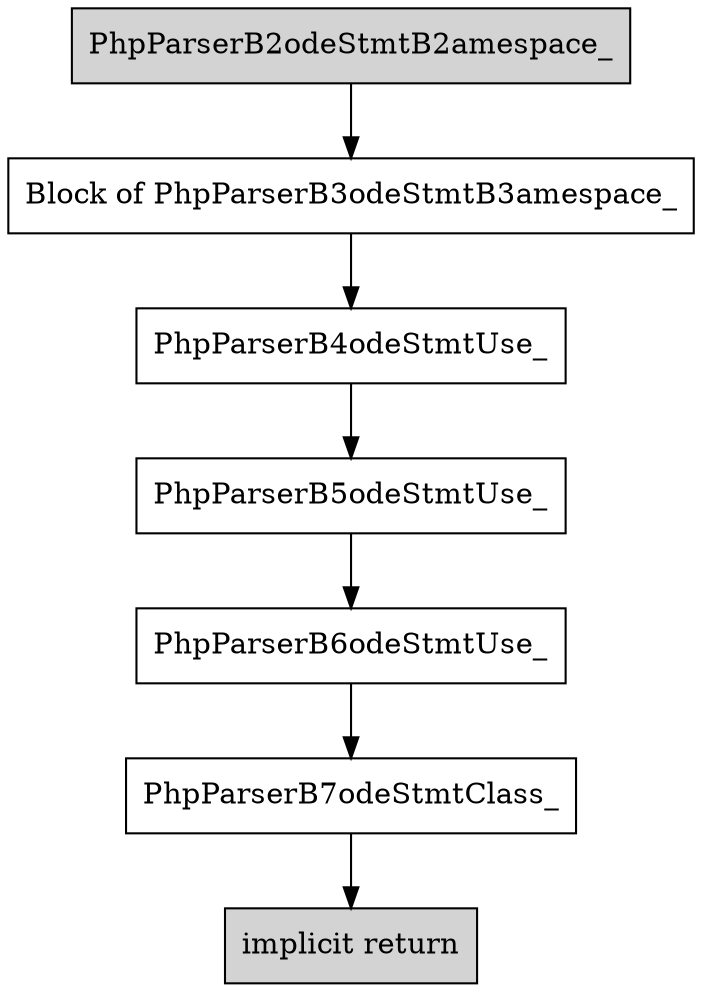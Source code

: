 digraph G {
    B1 [shape=box,label="implicit return",style=filled]
    B2 [shape=box,label="PhpParser\Node\Stmt\Namespace_",style=filled]
    B2 -> B3
    B4 [shape=box,label="PhpParser\Node\Stmt\Use_"]
    B4 -> B5
    B5 [shape=box,label="PhpParser\Node\Stmt\Use_"]
    B5 -> B6
    B6 [shape=box,label="PhpParser\Node\Stmt\Use_"]
    B6 -> B7
    B7 [shape=box,label="PhpParser\Node\Stmt\Class_"]
    B7 -> B1
    B3 [shape=box,label="Block of PhpParser\Node\Stmt\Namespace_"]
    B3 -> B4
}